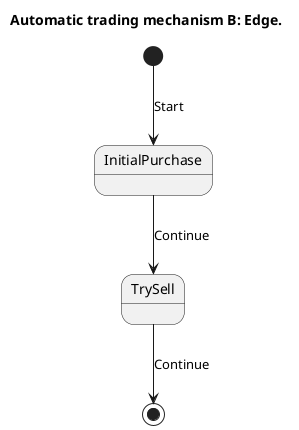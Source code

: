 @startuml
'namespace EtAlii.CryptoMagic.Service
'class EdgeSequence
'generate partial

title Automatic trading mechanism B: Edge.

state InitialPurchase

[*] --> InitialPurchase : Start
InitialPurchase --> TrySell : Continue
TrySell --> [*] : Continue

@enduml
